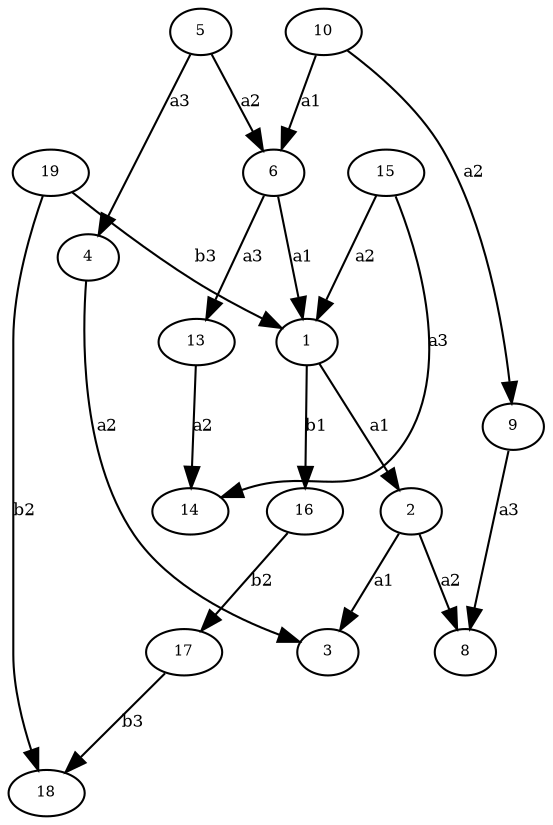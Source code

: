 digraph {
"H1v1" [label="1",fontsize=7,width=.01,height=.01];
"H1v1" -> "H1v2" [label="a1",fontsize=8];
"H1v1" -> "H1v16" [label="b1",fontsize=8];
"H1v2" [label="2",fontsize=7,width=.01,height=.01];
"H1v2" -> "H1v3" [label="a1",fontsize=8];
"H1v2" -> "H1v8" [label="a2",fontsize=8];
"H1v3" [label="3",fontsize=7,width=.01,height=.01];
"H1v4" [label="4",fontsize=7,width=.01,height=.01];
"H1v4" -> "H1v3" [label="a2",fontsize=8];
"H1v5" [label="5",fontsize=7,width=.01,height=.01];
"H1v5" -> "H1v4" [label="a3",fontsize=8];
"H1v5" -> "H1v6" [label="a2",fontsize=8];
"H1v6" [label="6",fontsize=7,width=.01,height=.01];
"H1v6" -> "H1v1" [label="a1",fontsize=8];
"H1v6" -> "H1v13" [label="a3",fontsize=8];
"H1v8" [label="8",fontsize=7,width=.01,height=.01];
"H1v9" [label="9",fontsize=7,width=.01,height=.01];
"H1v9" -> "H1v8" [label="a3",fontsize=8];
"H1v10" [label="10",fontsize=7,width=.01,height=.01];
"H1v10" -> "H1v6" [label="a1",fontsize=8];
"H1v10" -> "H1v9" [label="a2",fontsize=8];
"H1v13" [label="13",fontsize=7,width=.01,height=.01];
"H1v13" -> "H1v14" [label="a2",fontsize=8];
"H1v14" [label="14",fontsize=7,width=.01,height=.01];
"H1v15" [label="15",fontsize=7,width=.01,height=.01];
"H1v15" -> "H1v14" [label="a3",fontsize=8];
"H1v15" -> "H1v1" [label="a2",fontsize=8];
"H1v16" [label="16",fontsize=7,width=.01,height=.01];
"H1v16" -> "H1v17" [label="b2",fontsize=8];
"H1v17" [label="17",fontsize=7,width=.01,height=.01];
"H1v17" -> "H1v18" [label="b3",fontsize=8];
"H1v18" [label="18",fontsize=7,width=.01,height=.01];
"H1v19" [label="19",fontsize=7,width=.01,height=.01];
"H1v19" -> "H1v18" [label="b2",fontsize=8];
"H1v19" -> "H1v1" [label="b3",fontsize=8];
}